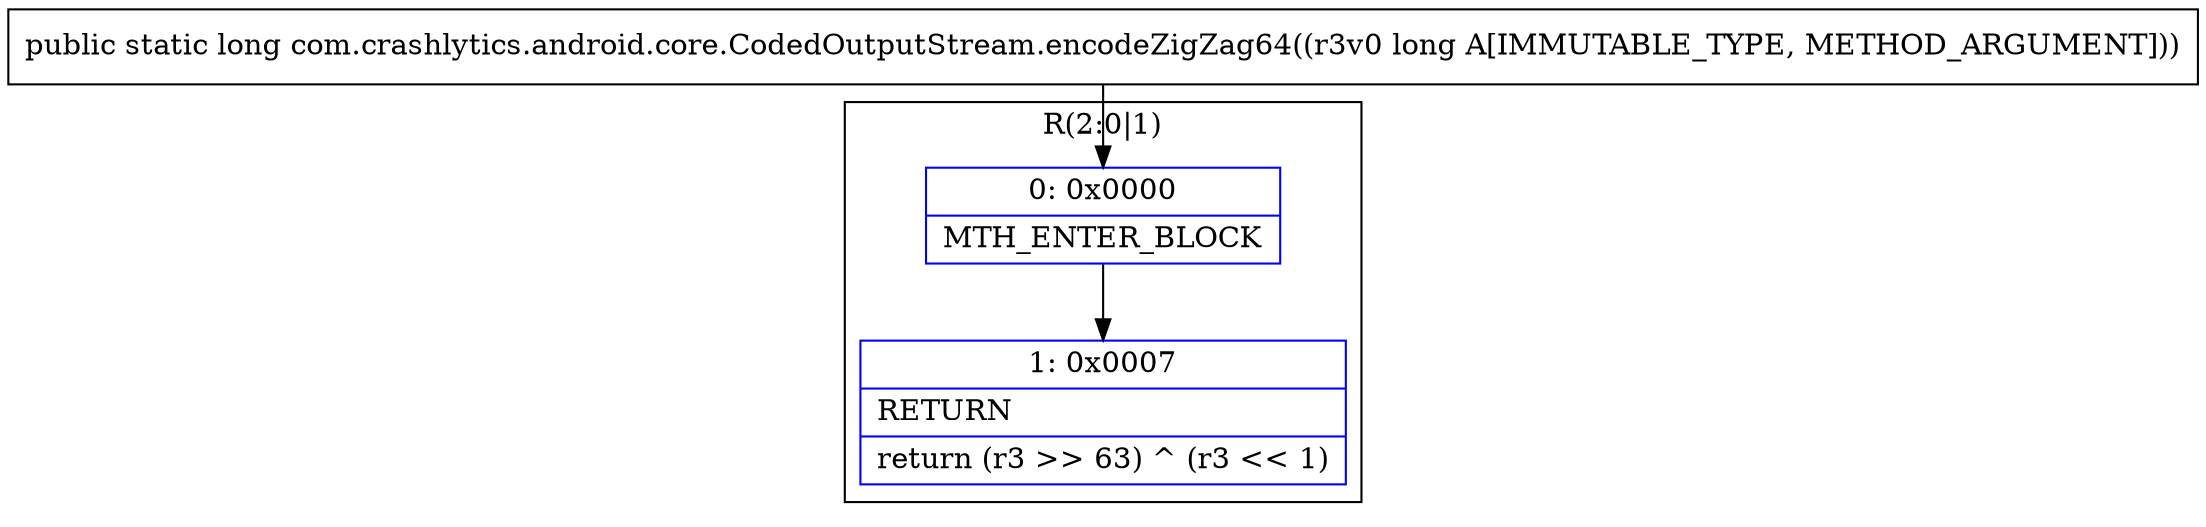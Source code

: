 digraph "CFG forcom.crashlytics.android.core.CodedOutputStream.encodeZigZag64(J)J" {
subgraph cluster_Region_33971802 {
label = "R(2:0|1)";
node [shape=record,color=blue];
Node_0 [shape=record,label="{0\:\ 0x0000|MTH_ENTER_BLOCK\l}"];
Node_1 [shape=record,label="{1\:\ 0x0007|RETURN\l|return (r3 \>\> 63) ^ (r3 \<\< 1)\l}"];
}
MethodNode[shape=record,label="{public static long com.crashlytics.android.core.CodedOutputStream.encodeZigZag64((r3v0 long A[IMMUTABLE_TYPE, METHOD_ARGUMENT])) }"];
MethodNode -> Node_0;
Node_0 -> Node_1;
}

